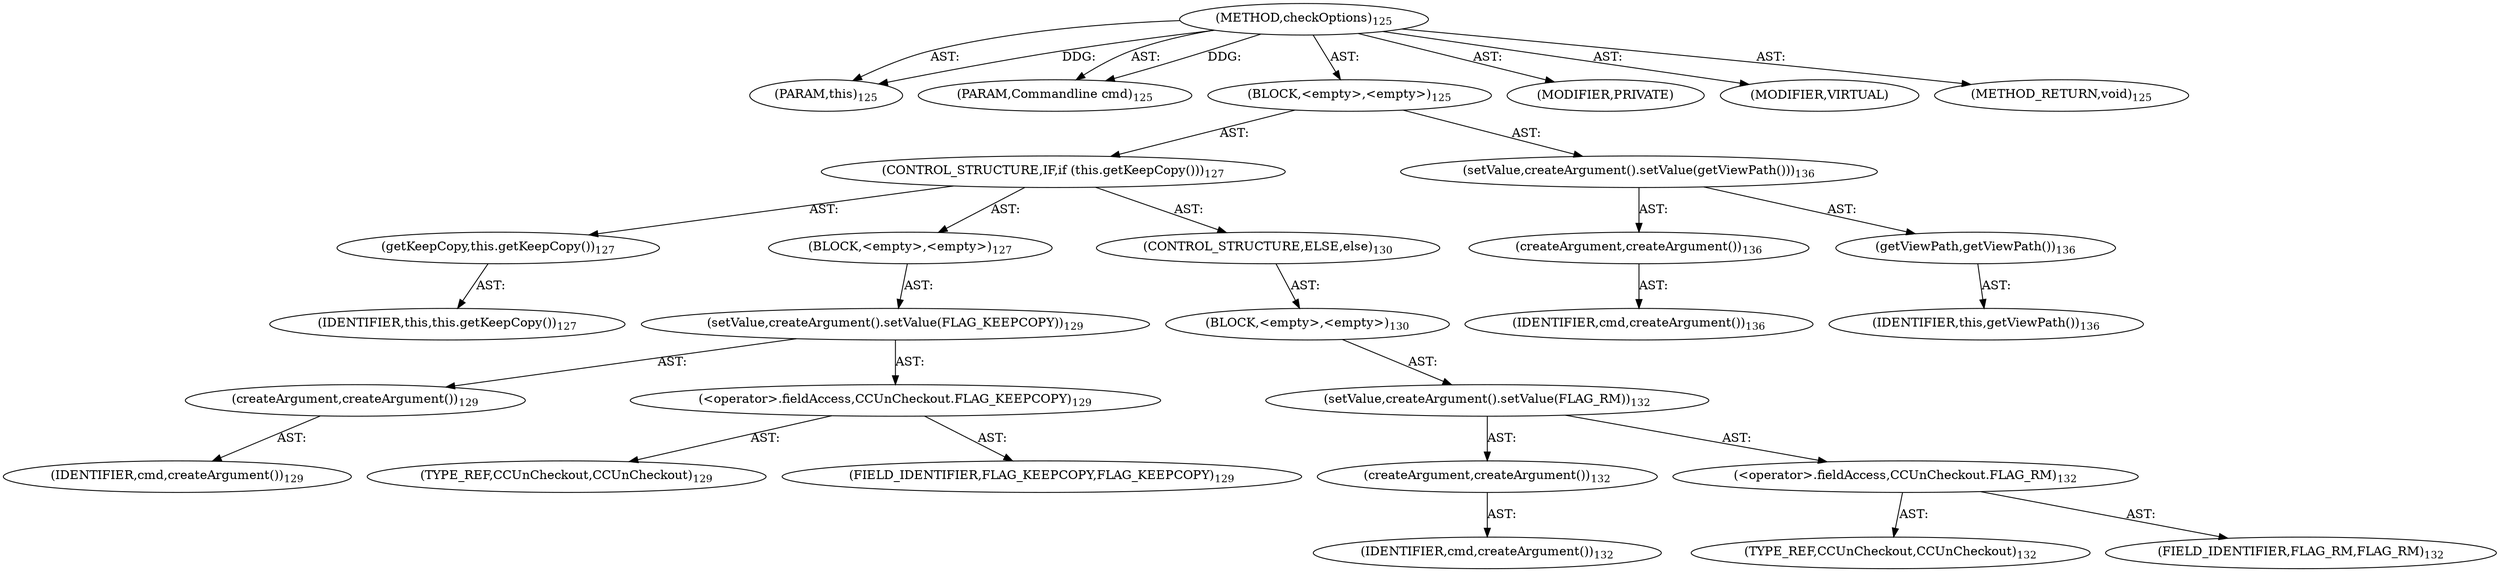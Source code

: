 digraph "checkOptions" {  
"111669149697" [label = <(METHOD,checkOptions)<SUB>125</SUB>> ]
"115964116993" [label = <(PARAM,this)<SUB>125</SUB>> ]
"115964116994" [label = <(PARAM,Commandline cmd)<SUB>125</SUB>> ]
"25769803780" [label = <(BLOCK,&lt;empty&gt;,&lt;empty&gt;)<SUB>125</SUB>> ]
"47244640258" [label = <(CONTROL_STRUCTURE,IF,if (this.getKeepCopy()))<SUB>127</SUB>> ]
"30064771099" [label = <(getKeepCopy,this.getKeepCopy())<SUB>127</SUB>> ]
"68719476743" [label = <(IDENTIFIER,this,this.getKeepCopy())<SUB>127</SUB>> ]
"25769803781" [label = <(BLOCK,&lt;empty&gt;,&lt;empty&gt;)<SUB>127</SUB>> ]
"30064771100" [label = <(setValue,createArgument().setValue(FLAG_KEEPCOPY))<SUB>129</SUB>> ]
"30064771101" [label = <(createArgument,createArgument())<SUB>129</SUB>> ]
"68719476764" [label = <(IDENTIFIER,cmd,createArgument())<SUB>129</SUB>> ]
"30064771102" [label = <(&lt;operator&gt;.fieldAccess,CCUnCheckout.FLAG_KEEPCOPY)<SUB>129</SUB>> ]
"180388626432" [label = <(TYPE_REF,CCUnCheckout,CCUnCheckout)<SUB>129</SUB>> ]
"55834574848" [label = <(FIELD_IDENTIFIER,FLAG_KEEPCOPY,FLAG_KEEPCOPY)<SUB>129</SUB>> ]
"47244640259" [label = <(CONTROL_STRUCTURE,ELSE,else)<SUB>130</SUB>> ]
"25769803782" [label = <(BLOCK,&lt;empty&gt;,&lt;empty&gt;)<SUB>130</SUB>> ]
"30064771103" [label = <(setValue,createArgument().setValue(FLAG_RM))<SUB>132</SUB>> ]
"30064771104" [label = <(createArgument,createArgument())<SUB>132</SUB>> ]
"68719476765" [label = <(IDENTIFIER,cmd,createArgument())<SUB>132</SUB>> ]
"30064771105" [label = <(&lt;operator&gt;.fieldAccess,CCUnCheckout.FLAG_RM)<SUB>132</SUB>> ]
"180388626433" [label = <(TYPE_REF,CCUnCheckout,CCUnCheckout)<SUB>132</SUB>> ]
"55834574849" [label = <(FIELD_IDENTIFIER,FLAG_RM,FLAG_RM)<SUB>132</SUB>> ]
"30064771106" [label = <(setValue,createArgument().setValue(getViewPath()))<SUB>136</SUB>> ]
"30064771107" [label = <(createArgument,createArgument())<SUB>136</SUB>> ]
"68719476766" [label = <(IDENTIFIER,cmd,createArgument())<SUB>136</SUB>> ]
"30064771108" [label = <(getViewPath,getViewPath())<SUB>136</SUB>> ]
"68719476744" [label = <(IDENTIFIER,this,getViewPath())<SUB>136</SUB>> ]
"133143986179" [label = <(MODIFIER,PRIVATE)> ]
"133143986180" [label = <(MODIFIER,VIRTUAL)> ]
"128849018881" [label = <(METHOD_RETURN,void)<SUB>125</SUB>> ]
  "111669149697" -> "115964116993"  [ label = "AST: "] 
  "111669149697" -> "115964116994"  [ label = "AST: "] 
  "111669149697" -> "25769803780"  [ label = "AST: "] 
  "111669149697" -> "133143986179"  [ label = "AST: "] 
  "111669149697" -> "133143986180"  [ label = "AST: "] 
  "111669149697" -> "128849018881"  [ label = "AST: "] 
  "25769803780" -> "47244640258"  [ label = "AST: "] 
  "25769803780" -> "30064771106"  [ label = "AST: "] 
  "47244640258" -> "30064771099"  [ label = "AST: "] 
  "47244640258" -> "25769803781"  [ label = "AST: "] 
  "47244640258" -> "47244640259"  [ label = "AST: "] 
  "30064771099" -> "68719476743"  [ label = "AST: "] 
  "25769803781" -> "30064771100"  [ label = "AST: "] 
  "30064771100" -> "30064771101"  [ label = "AST: "] 
  "30064771100" -> "30064771102"  [ label = "AST: "] 
  "30064771101" -> "68719476764"  [ label = "AST: "] 
  "30064771102" -> "180388626432"  [ label = "AST: "] 
  "30064771102" -> "55834574848"  [ label = "AST: "] 
  "47244640259" -> "25769803782"  [ label = "AST: "] 
  "25769803782" -> "30064771103"  [ label = "AST: "] 
  "30064771103" -> "30064771104"  [ label = "AST: "] 
  "30064771103" -> "30064771105"  [ label = "AST: "] 
  "30064771104" -> "68719476765"  [ label = "AST: "] 
  "30064771105" -> "180388626433"  [ label = "AST: "] 
  "30064771105" -> "55834574849"  [ label = "AST: "] 
  "30064771106" -> "30064771107"  [ label = "AST: "] 
  "30064771106" -> "30064771108"  [ label = "AST: "] 
  "30064771107" -> "68719476766"  [ label = "AST: "] 
  "30064771108" -> "68719476744"  [ label = "AST: "] 
  "111669149697" -> "115964116993"  [ label = "DDG: "] 
  "111669149697" -> "115964116994"  [ label = "DDG: "] 
}
